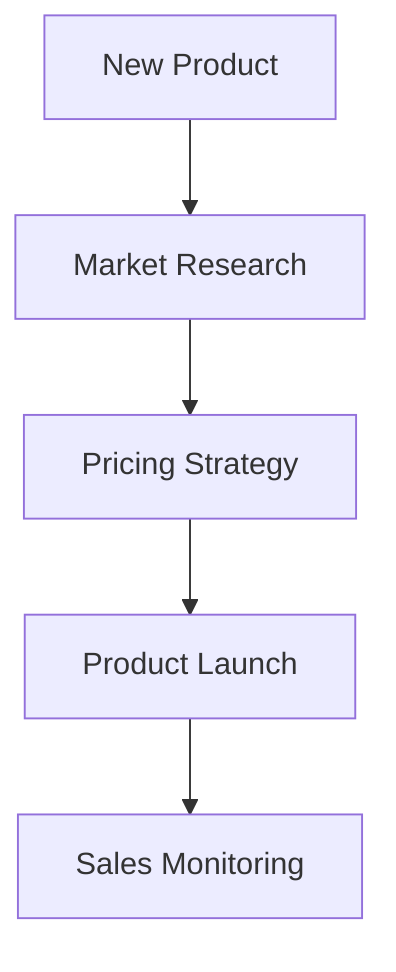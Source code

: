 flowchart TD
    Product[New Product] --> Market[Market Research]
    Market --> Price[Pricing Strategy]
    Price --> Launch[Product Launch]
    Launch --> Monitor[Sales Monitoring]